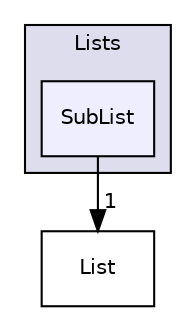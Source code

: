 digraph "src/OpenFOAM/containers/Lists/SubList" {
  bgcolor=transparent;
  compound=true
  node [ fontsize="10", fontname="Helvetica"];
  edge [ labelfontsize="10", labelfontname="Helvetica"];
  subgraph clusterdir_f87fe3b02e96c330e8a853ff310f1666 {
    graph [ bgcolor="#ddddee", pencolor="black", label="Lists" fontname="Helvetica", fontsize="10", URL="dir_f87fe3b02e96c330e8a853ff310f1666.html"]
  dir_d2d20ceb2df69a61df891af30ede03d9 [shape=box, label="SubList", style="filled", fillcolor="#eeeeff", pencolor="black", URL="dir_d2d20ceb2df69a61df891af30ede03d9.html"];
  }
  dir_03aa4c8470f056a9cdca8307712625bf [shape=box label="List" URL="dir_03aa4c8470f056a9cdca8307712625bf.html"];
  dir_d2d20ceb2df69a61df891af30ede03d9->dir_03aa4c8470f056a9cdca8307712625bf [headlabel="1", labeldistance=1.5 headhref="dir_001978_001972.html"];
}
